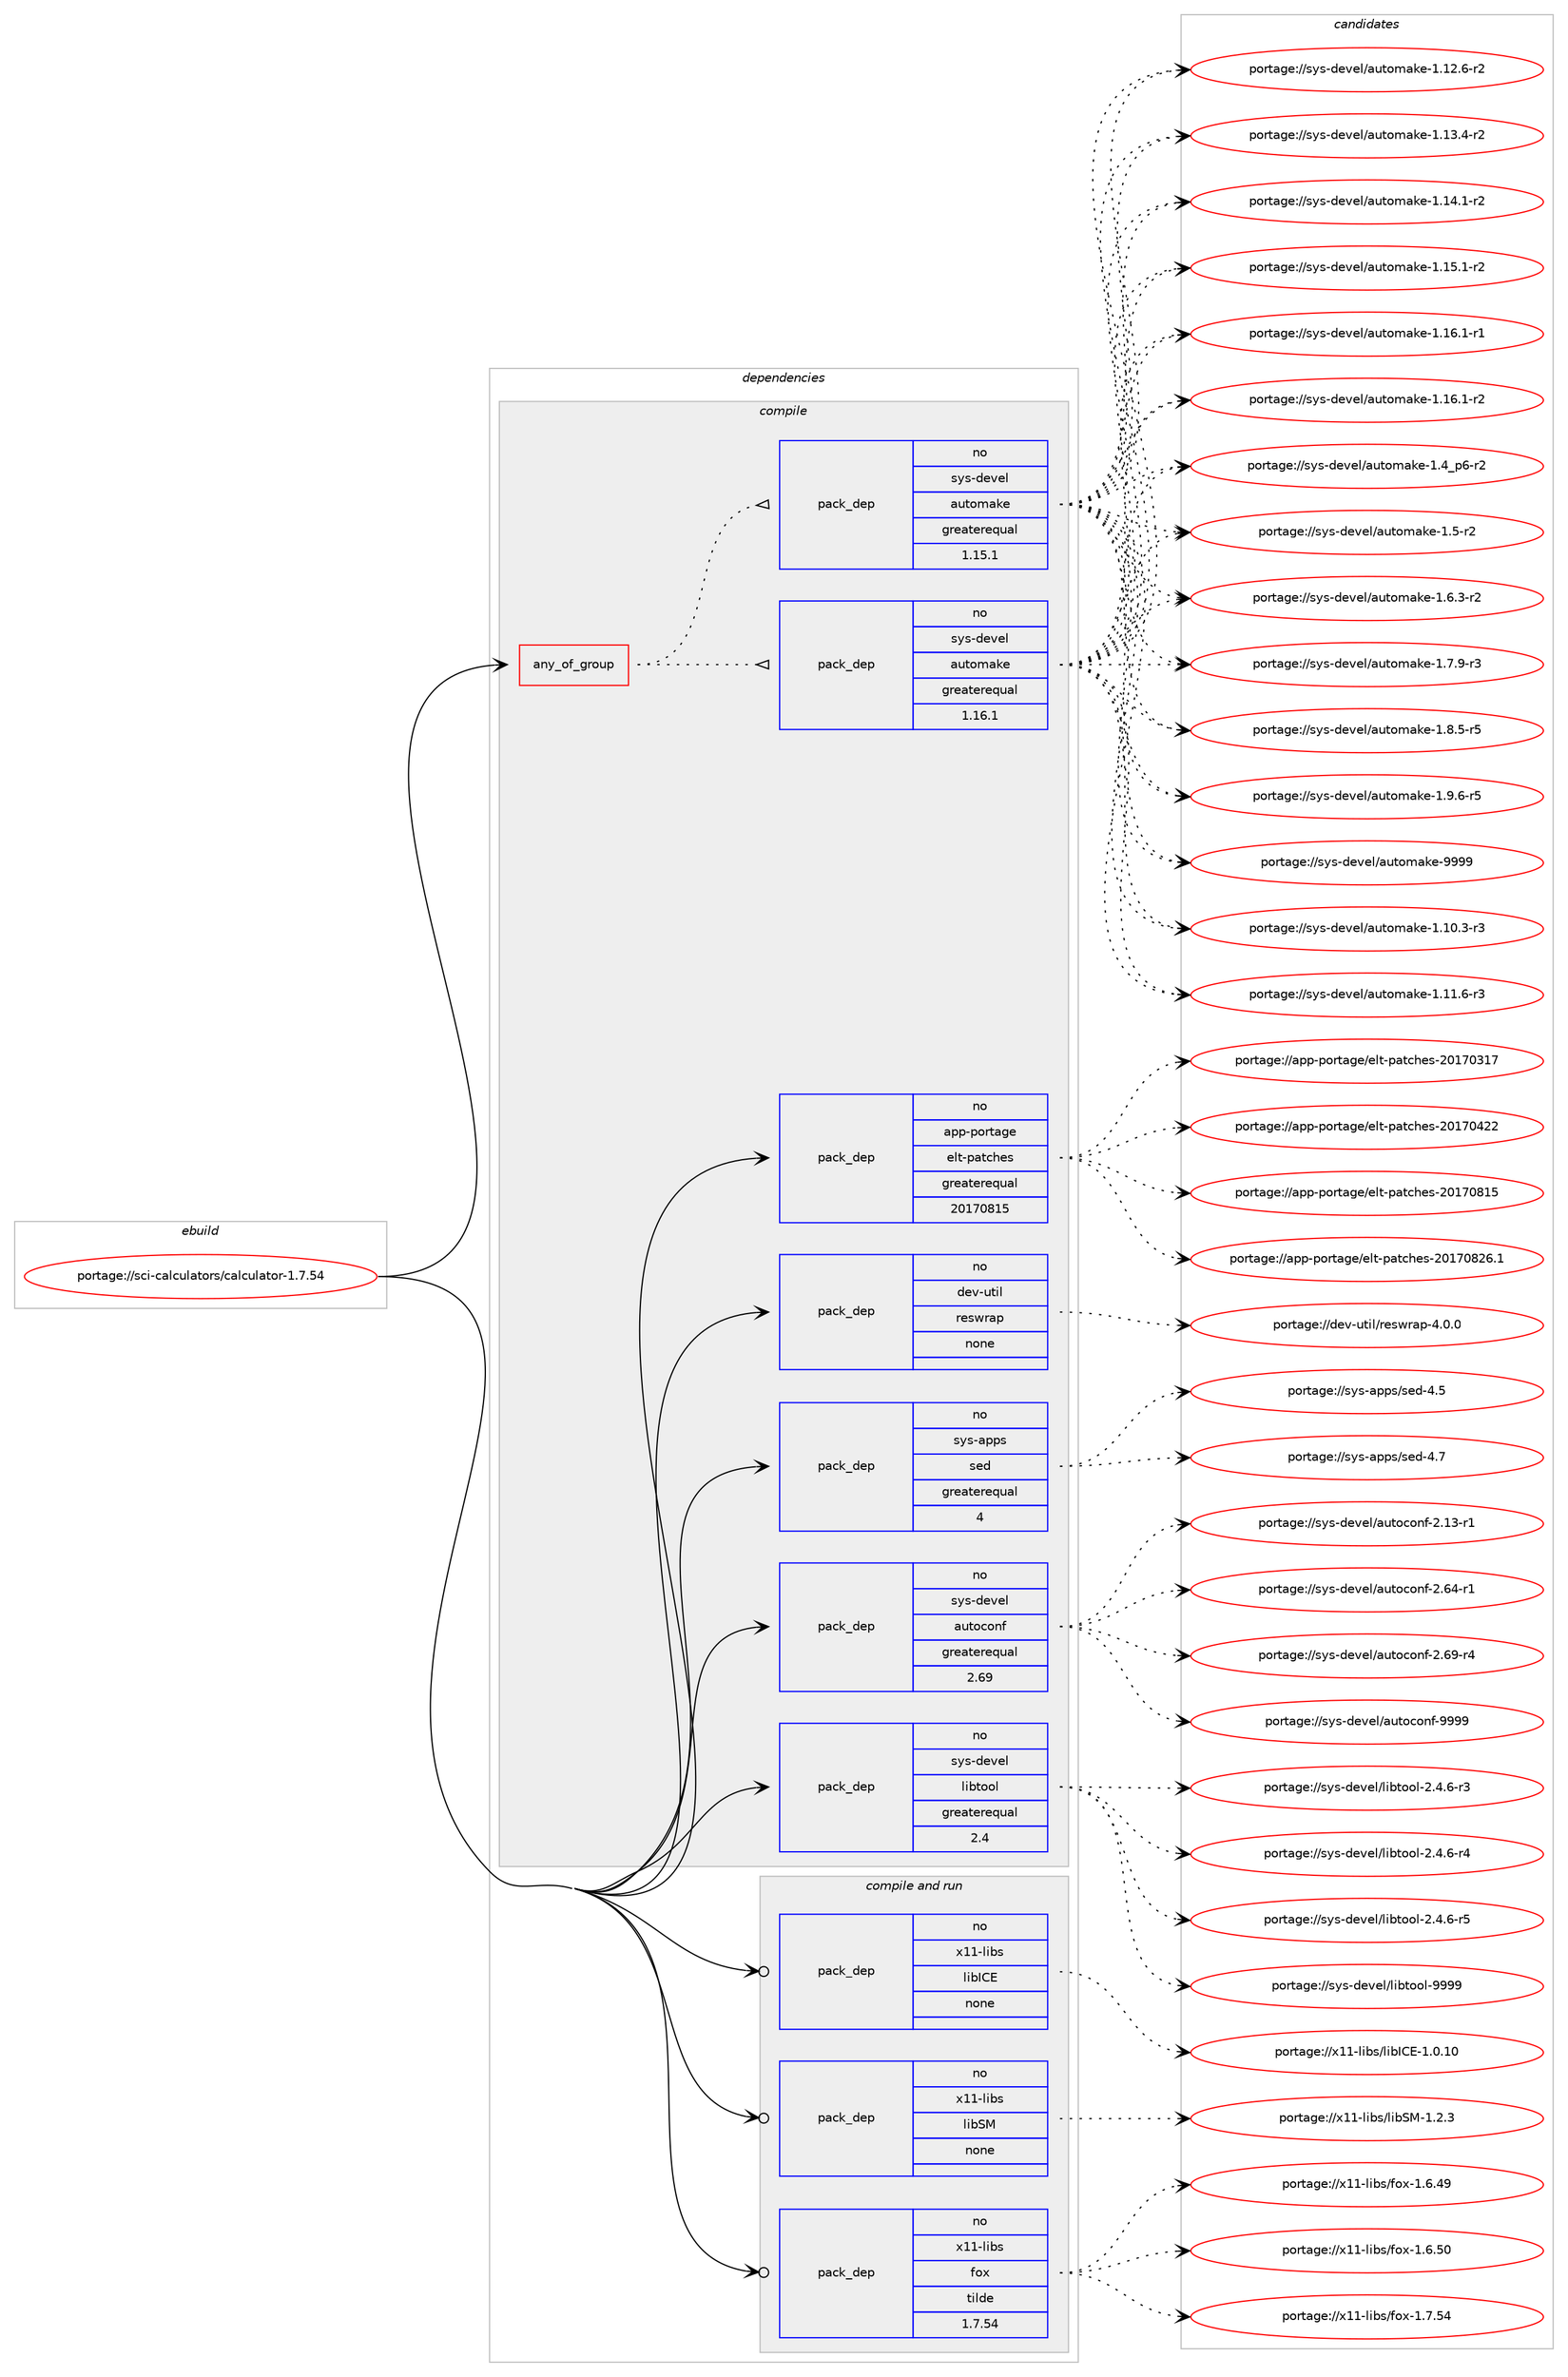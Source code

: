 digraph prolog {

# *************
# Graph options
# *************

newrank=true;
concentrate=true;
compound=true;
graph [rankdir=LR,fontname=Helvetica,fontsize=10,ranksep=1.5];#, ranksep=2.5, nodesep=0.2];
edge  [arrowhead=vee];
node  [fontname=Helvetica,fontsize=10];

# **********
# The ebuild
# **********

subgraph cluster_leftcol {
color=gray;
rank=same;
label=<<i>ebuild</i>>;
id [label="portage://sci-calculators/calculator-1.7.54", color=red, width=4, href="../sci-calculators/calculator-1.7.54.svg"];
}

# ****************
# The dependencies
# ****************

subgraph cluster_midcol {
color=gray;
label=<<i>dependencies</i>>;
subgraph cluster_compile {
fillcolor="#eeeeee";
style=filled;
label=<<i>compile</i>>;
subgraph any6303 {
dependency383945 [label=<<TABLE BORDER="0" CELLBORDER="1" CELLSPACING="0" CELLPADDING="4"><TR><TD CELLPADDING="10">any_of_group</TD></TR></TABLE>>, shape=none, color=red];subgraph pack282125 {
dependency383946 [label=<<TABLE BORDER="0" CELLBORDER="1" CELLSPACING="0" CELLPADDING="4" WIDTH="220"><TR><TD ROWSPAN="6" CELLPADDING="30">pack_dep</TD></TR><TR><TD WIDTH="110">no</TD></TR><TR><TD>sys-devel</TD></TR><TR><TD>automake</TD></TR><TR><TD>greaterequal</TD></TR><TR><TD>1.16.1</TD></TR></TABLE>>, shape=none, color=blue];
}
dependency383945:e -> dependency383946:w [weight=20,style="dotted",arrowhead="oinv"];
subgraph pack282126 {
dependency383947 [label=<<TABLE BORDER="0" CELLBORDER="1" CELLSPACING="0" CELLPADDING="4" WIDTH="220"><TR><TD ROWSPAN="6" CELLPADDING="30">pack_dep</TD></TR><TR><TD WIDTH="110">no</TD></TR><TR><TD>sys-devel</TD></TR><TR><TD>automake</TD></TR><TR><TD>greaterequal</TD></TR><TR><TD>1.15.1</TD></TR></TABLE>>, shape=none, color=blue];
}
dependency383945:e -> dependency383947:w [weight=20,style="dotted",arrowhead="oinv"];
}
id:e -> dependency383945:w [weight=20,style="solid",arrowhead="vee"];
subgraph pack282127 {
dependency383948 [label=<<TABLE BORDER="0" CELLBORDER="1" CELLSPACING="0" CELLPADDING="4" WIDTH="220"><TR><TD ROWSPAN="6" CELLPADDING="30">pack_dep</TD></TR><TR><TD WIDTH="110">no</TD></TR><TR><TD>app-portage</TD></TR><TR><TD>elt-patches</TD></TR><TR><TD>greaterequal</TD></TR><TR><TD>20170815</TD></TR></TABLE>>, shape=none, color=blue];
}
id:e -> dependency383948:w [weight=20,style="solid",arrowhead="vee"];
subgraph pack282128 {
dependency383949 [label=<<TABLE BORDER="0" CELLBORDER="1" CELLSPACING="0" CELLPADDING="4" WIDTH="220"><TR><TD ROWSPAN="6" CELLPADDING="30">pack_dep</TD></TR><TR><TD WIDTH="110">no</TD></TR><TR><TD>dev-util</TD></TR><TR><TD>reswrap</TD></TR><TR><TD>none</TD></TR><TR><TD></TD></TR></TABLE>>, shape=none, color=blue];
}
id:e -> dependency383949:w [weight=20,style="solid",arrowhead="vee"];
subgraph pack282129 {
dependency383950 [label=<<TABLE BORDER="0" CELLBORDER="1" CELLSPACING="0" CELLPADDING="4" WIDTH="220"><TR><TD ROWSPAN="6" CELLPADDING="30">pack_dep</TD></TR><TR><TD WIDTH="110">no</TD></TR><TR><TD>sys-apps</TD></TR><TR><TD>sed</TD></TR><TR><TD>greaterequal</TD></TR><TR><TD>4</TD></TR></TABLE>>, shape=none, color=blue];
}
id:e -> dependency383950:w [weight=20,style="solid",arrowhead="vee"];
subgraph pack282130 {
dependency383951 [label=<<TABLE BORDER="0" CELLBORDER="1" CELLSPACING="0" CELLPADDING="4" WIDTH="220"><TR><TD ROWSPAN="6" CELLPADDING="30">pack_dep</TD></TR><TR><TD WIDTH="110">no</TD></TR><TR><TD>sys-devel</TD></TR><TR><TD>autoconf</TD></TR><TR><TD>greaterequal</TD></TR><TR><TD>2.69</TD></TR></TABLE>>, shape=none, color=blue];
}
id:e -> dependency383951:w [weight=20,style="solid",arrowhead="vee"];
subgraph pack282131 {
dependency383952 [label=<<TABLE BORDER="0" CELLBORDER="1" CELLSPACING="0" CELLPADDING="4" WIDTH="220"><TR><TD ROWSPAN="6" CELLPADDING="30">pack_dep</TD></TR><TR><TD WIDTH="110">no</TD></TR><TR><TD>sys-devel</TD></TR><TR><TD>libtool</TD></TR><TR><TD>greaterequal</TD></TR><TR><TD>2.4</TD></TR></TABLE>>, shape=none, color=blue];
}
id:e -> dependency383952:w [weight=20,style="solid",arrowhead="vee"];
}
subgraph cluster_compileandrun {
fillcolor="#eeeeee";
style=filled;
label=<<i>compile and run</i>>;
subgraph pack282132 {
dependency383953 [label=<<TABLE BORDER="0" CELLBORDER="1" CELLSPACING="0" CELLPADDING="4" WIDTH="220"><TR><TD ROWSPAN="6" CELLPADDING="30">pack_dep</TD></TR><TR><TD WIDTH="110">no</TD></TR><TR><TD>x11-libs</TD></TR><TR><TD>fox</TD></TR><TR><TD>tilde</TD></TR><TR><TD>1.7.54</TD></TR></TABLE>>, shape=none, color=blue];
}
id:e -> dependency383953:w [weight=20,style="solid",arrowhead="odotvee"];
subgraph pack282133 {
dependency383954 [label=<<TABLE BORDER="0" CELLBORDER="1" CELLSPACING="0" CELLPADDING="4" WIDTH="220"><TR><TD ROWSPAN="6" CELLPADDING="30">pack_dep</TD></TR><TR><TD WIDTH="110">no</TD></TR><TR><TD>x11-libs</TD></TR><TR><TD>libICE</TD></TR><TR><TD>none</TD></TR><TR><TD></TD></TR></TABLE>>, shape=none, color=blue];
}
id:e -> dependency383954:w [weight=20,style="solid",arrowhead="odotvee"];
subgraph pack282134 {
dependency383955 [label=<<TABLE BORDER="0" CELLBORDER="1" CELLSPACING="0" CELLPADDING="4" WIDTH="220"><TR><TD ROWSPAN="6" CELLPADDING="30">pack_dep</TD></TR><TR><TD WIDTH="110">no</TD></TR><TR><TD>x11-libs</TD></TR><TR><TD>libSM</TD></TR><TR><TD>none</TD></TR><TR><TD></TD></TR></TABLE>>, shape=none, color=blue];
}
id:e -> dependency383955:w [weight=20,style="solid",arrowhead="odotvee"];
}
subgraph cluster_run {
fillcolor="#eeeeee";
style=filled;
label=<<i>run</i>>;
}
}

# **************
# The candidates
# **************

subgraph cluster_choices {
rank=same;
color=gray;
label=<<i>candidates</i>>;

subgraph choice282125 {
color=black;
nodesep=1;
choiceportage11512111545100101118101108479711711611110997107101454946494846514511451 [label="portage://sys-devel/automake-1.10.3-r3", color=red, width=4,href="../sys-devel/automake-1.10.3-r3.svg"];
choiceportage11512111545100101118101108479711711611110997107101454946494946544511451 [label="portage://sys-devel/automake-1.11.6-r3", color=red, width=4,href="../sys-devel/automake-1.11.6-r3.svg"];
choiceportage11512111545100101118101108479711711611110997107101454946495046544511450 [label="portage://sys-devel/automake-1.12.6-r2", color=red, width=4,href="../sys-devel/automake-1.12.6-r2.svg"];
choiceportage11512111545100101118101108479711711611110997107101454946495146524511450 [label="portage://sys-devel/automake-1.13.4-r2", color=red, width=4,href="../sys-devel/automake-1.13.4-r2.svg"];
choiceportage11512111545100101118101108479711711611110997107101454946495246494511450 [label="portage://sys-devel/automake-1.14.1-r2", color=red, width=4,href="../sys-devel/automake-1.14.1-r2.svg"];
choiceportage11512111545100101118101108479711711611110997107101454946495346494511450 [label="portage://sys-devel/automake-1.15.1-r2", color=red, width=4,href="../sys-devel/automake-1.15.1-r2.svg"];
choiceportage11512111545100101118101108479711711611110997107101454946495446494511449 [label="portage://sys-devel/automake-1.16.1-r1", color=red, width=4,href="../sys-devel/automake-1.16.1-r1.svg"];
choiceportage11512111545100101118101108479711711611110997107101454946495446494511450 [label="portage://sys-devel/automake-1.16.1-r2", color=red, width=4,href="../sys-devel/automake-1.16.1-r2.svg"];
choiceportage115121115451001011181011084797117116111109971071014549465295112544511450 [label="portage://sys-devel/automake-1.4_p6-r2", color=red, width=4,href="../sys-devel/automake-1.4_p6-r2.svg"];
choiceportage11512111545100101118101108479711711611110997107101454946534511450 [label="portage://sys-devel/automake-1.5-r2", color=red, width=4,href="../sys-devel/automake-1.5-r2.svg"];
choiceportage115121115451001011181011084797117116111109971071014549465446514511450 [label="portage://sys-devel/automake-1.6.3-r2", color=red, width=4,href="../sys-devel/automake-1.6.3-r2.svg"];
choiceportage115121115451001011181011084797117116111109971071014549465546574511451 [label="portage://sys-devel/automake-1.7.9-r3", color=red, width=4,href="../sys-devel/automake-1.7.9-r3.svg"];
choiceportage115121115451001011181011084797117116111109971071014549465646534511453 [label="portage://sys-devel/automake-1.8.5-r5", color=red, width=4,href="../sys-devel/automake-1.8.5-r5.svg"];
choiceportage115121115451001011181011084797117116111109971071014549465746544511453 [label="portage://sys-devel/automake-1.9.6-r5", color=red, width=4,href="../sys-devel/automake-1.9.6-r5.svg"];
choiceportage115121115451001011181011084797117116111109971071014557575757 [label="portage://sys-devel/automake-9999", color=red, width=4,href="../sys-devel/automake-9999.svg"];
dependency383946:e -> choiceportage11512111545100101118101108479711711611110997107101454946494846514511451:w [style=dotted,weight="100"];
dependency383946:e -> choiceportage11512111545100101118101108479711711611110997107101454946494946544511451:w [style=dotted,weight="100"];
dependency383946:e -> choiceportage11512111545100101118101108479711711611110997107101454946495046544511450:w [style=dotted,weight="100"];
dependency383946:e -> choiceportage11512111545100101118101108479711711611110997107101454946495146524511450:w [style=dotted,weight="100"];
dependency383946:e -> choiceportage11512111545100101118101108479711711611110997107101454946495246494511450:w [style=dotted,weight="100"];
dependency383946:e -> choiceportage11512111545100101118101108479711711611110997107101454946495346494511450:w [style=dotted,weight="100"];
dependency383946:e -> choiceportage11512111545100101118101108479711711611110997107101454946495446494511449:w [style=dotted,weight="100"];
dependency383946:e -> choiceportage11512111545100101118101108479711711611110997107101454946495446494511450:w [style=dotted,weight="100"];
dependency383946:e -> choiceportage115121115451001011181011084797117116111109971071014549465295112544511450:w [style=dotted,weight="100"];
dependency383946:e -> choiceportage11512111545100101118101108479711711611110997107101454946534511450:w [style=dotted,weight="100"];
dependency383946:e -> choiceportage115121115451001011181011084797117116111109971071014549465446514511450:w [style=dotted,weight="100"];
dependency383946:e -> choiceportage115121115451001011181011084797117116111109971071014549465546574511451:w [style=dotted,weight="100"];
dependency383946:e -> choiceportage115121115451001011181011084797117116111109971071014549465646534511453:w [style=dotted,weight="100"];
dependency383946:e -> choiceportage115121115451001011181011084797117116111109971071014549465746544511453:w [style=dotted,weight="100"];
dependency383946:e -> choiceportage115121115451001011181011084797117116111109971071014557575757:w [style=dotted,weight="100"];
}
subgraph choice282126 {
color=black;
nodesep=1;
choiceportage11512111545100101118101108479711711611110997107101454946494846514511451 [label="portage://sys-devel/automake-1.10.3-r3", color=red, width=4,href="../sys-devel/automake-1.10.3-r3.svg"];
choiceportage11512111545100101118101108479711711611110997107101454946494946544511451 [label="portage://sys-devel/automake-1.11.6-r3", color=red, width=4,href="../sys-devel/automake-1.11.6-r3.svg"];
choiceportage11512111545100101118101108479711711611110997107101454946495046544511450 [label="portage://sys-devel/automake-1.12.6-r2", color=red, width=4,href="../sys-devel/automake-1.12.6-r2.svg"];
choiceportage11512111545100101118101108479711711611110997107101454946495146524511450 [label="portage://sys-devel/automake-1.13.4-r2", color=red, width=4,href="../sys-devel/automake-1.13.4-r2.svg"];
choiceportage11512111545100101118101108479711711611110997107101454946495246494511450 [label="portage://sys-devel/automake-1.14.1-r2", color=red, width=4,href="../sys-devel/automake-1.14.1-r2.svg"];
choiceportage11512111545100101118101108479711711611110997107101454946495346494511450 [label="portage://sys-devel/automake-1.15.1-r2", color=red, width=4,href="../sys-devel/automake-1.15.1-r2.svg"];
choiceportage11512111545100101118101108479711711611110997107101454946495446494511449 [label="portage://sys-devel/automake-1.16.1-r1", color=red, width=4,href="../sys-devel/automake-1.16.1-r1.svg"];
choiceportage11512111545100101118101108479711711611110997107101454946495446494511450 [label="portage://sys-devel/automake-1.16.1-r2", color=red, width=4,href="../sys-devel/automake-1.16.1-r2.svg"];
choiceportage115121115451001011181011084797117116111109971071014549465295112544511450 [label="portage://sys-devel/automake-1.4_p6-r2", color=red, width=4,href="../sys-devel/automake-1.4_p6-r2.svg"];
choiceportage11512111545100101118101108479711711611110997107101454946534511450 [label="portage://sys-devel/automake-1.5-r2", color=red, width=4,href="../sys-devel/automake-1.5-r2.svg"];
choiceportage115121115451001011181011084797117116111109971071014549465446514511450 [label="portage://sys-devel/automake-1.6.3-r2", color=red, width=4,href="../sys-devel/automake-1.6.3-r2.svg"];
choiceportage115121115451001011181011084797117116111109971071014549465546574511451 [label="portage://sys-devel/automake-1.7.9-r3", color=red, width=4,href="../sys-devel/automake-1.7.9-r3.svg"];
choiceportage115121115451001011181011084797117116111109971071014549465646534511453 [label="portage://sys-devel/automake-1.8.5-r5", color=red, width=4,href="../sys-devel/automake-1.8.5-r5.svg"];
choiceportage115121115451001011181011084797117116111109971071014549465746544511453 [label="portage://sys-devel/automake-1.9.6-r5", color=red, width=4,href="../sys-devel/automake-1.9.6-r5.svg"];
choiceportage115121115451001011181011084797117116111109971071014557575757 [label="portage://sys-devel/automake-9999", color=red, width=4,href="../sys-devel/automake-9999.svg"];
dependency383947:e -> choiceportage11512111545100101118101108479711711611110997107101454946494846514511451:w [style=dotted,weight="100"];
dependency383947:e -> choiceportage11512111545100101118101108479711711611110997107101454946494946544511451:w [style=dotted,weight="100"];
dependency383947:e -> choiceportage11512111545100101118101108479711711611110997107101454946495046544511450:w [style=dotted,weight="100"];
dependency383947:e -> choiceportage11512111545100101118101108479711711611110997107101454946495146524511450:w [style=dotted,weight="100"];
dependency383947:e -> choiceportage11512111545100101118101108479711711611110997107101454946495246494511450:w [style=dotted,weight="100"];
dependency383947:e -> choiceportage11512111545100101118101108479711711611110997107101454946495346494511450:w [style=dotted,weight="100"];
dependency383947:e -> choiceportage11512111545100101118101108479711711611110997107101454946495446494511449:w [style=dotted,weight="100"];
dependency383947:e -> choiceportage11512111545100101118101108479711711611110997107101454946495446494511450:w [style=dotted,weight="100"];
dependency383947:e -> choiceportage115121115451001011181011084797117116111109971071014549465295112544511450:w [style=dotted,weight="100"];
dependency383947:e -> choiceportage11512111545100101118101108479711711611110997107101454946534511450:w [style=dotted,weight="100"];
dependency383947:e -> choiceportage115121115451001011181011084797117116111109971071014549465446514511450:w [style=dotted,weight="100"];
dependency383947:e -> choiceportage115121115451001011181011084797117116111109971071014549465546574511451:w [style=dotted,weight="100"];
dependency383947:e -> choiceportage115121115451001011181011084797117116111109971071014549465646534511453:w [style=dotted,weight="100"];
dependency383947:e -> choiceportage115121115451001011181011084797117116111109971071014549465746544511453:w [style=dotted,weight="100"];
dependency383947:e -> choiceportage115121115451001011181011084797117116111109971071014557575757:w [style=dotted,weight="100"];
}
subgraph choice282127 {
color=black;
nodesep=1;
choiceportage97112112451121111141169710310147101108116451129711699104101115455048495548514955 [label="portage://app-portage/elt-patches-20170317", color=red, width=4,href="../app-portage/elt-patches-20170317.svg"];
choiceportage97112112451121111141169710310147101108116451129711699104101115455048495548525050 [label="portage://app-portage/elt-patches-20170422", color=red, width=4,href="../app-portage/elt-patches-20170422.svg"];
choiceportage97112112451121111141169710310147101108116451129711699104101115455048495548564953 [label="portage://app-portage/elt-patches-20170815", color=red, width=4,href="../app-portage/elt-patches-20170815.svg"];
choiceportage971121124511211111411697103101471011081164511297116991041011154550484955485650544649 [label="portage://app-portage/elt-patches-20170826.1", color=red, width=4,href="../app-portage/elt-patches-20170826.1.svg"];
dependency383948:e -> choiceportage97112112451121111141169710310147101108116451129711699104101115455048495548514955:w [style=dotted,weight="100"];
dependency383948:e -> choiceportage97112112451121111141169710310147101108116451129711699104101115455048495548525050:w [style=dotted,weight="100"];
dependency383948:e -> choiceportage97112112451121111141169710310147101108116451129711699104101115455048495548564953:w [style=dotted,weight="100"];
dependency383948:e -> choiceportage971121124511211111411697103101471011081164511297116991041011154550484955485650544649:w [style=dotted,weight="100"];
}
subgraph choice282128 {
color=black;
nodesep=1;
choiceportage100101118451171161051084711410111511911497112455246484648 [label="portage://dev-util/reswrap-4.0.0", color=red, width=4,href="../dev-util/reswrap-4.0.0.svg"];
dependency383949:e -> choiceportage100101118451171161051084711410111511911497112455246484648:w [style=dotted,weight="100"];
}
subgraph choice282129 {
color=black;
nodesep=1;
choiceportage11512111545971121121154711510110045524653 [label="portage://sys-apps/sed-4.5", color=red, width=4,href="../sys-apps/sed-4.5.svg"];
choiceportage11512111545971121121154711510110045524655 [label="portage://sys-apps/sed-4.7", color=red, width=4,href="../sys-apps/sed-4.7.svg"];
dependency383950:e -> choiceportage11512111545971121121154711510110045524653:w [style=dotted,weight="100"];
dependency383950:e -> choiceportage11512111545971121121154711510110045524655:w [style=dotted,weight="100"];
}
subgraph choice282130 {
color=black;
nodesep=1;
choiceportage1151211154510010111810110847971171161119911111010245504649514511449 [label="portage://sys-devel/autoconf-2.13-r1", color=red, width=4,href="../sys-devel/autoconf-2.13-r1.svg"];
choiceportage1151211154510010111810110847971171161119911111010245504654524511449 [label="portage://sys-devel/autoconf-2.64-r1", color=red, width=4,href="../sys-devel/autoconf-2.64-r1.svg"];
choiceportage1151211154510010111810110847971171161119911111010245504654574511452 [label="portage://sys-devel/autoconf-2.69-r4", color=red, width=4,href="../sys-devel/autoconf-2.69-r4.svg"];
choiceportage115121115451001011181011084797117116111991111101024557575757 [label="portage://sys-devel/autoconf-9999", color=red, width=4,href="../sys-devel/autoconf-9999.svg"];
dependency383951:e -> choiceportage1151211154510010111810110847971171161119911111010245504649514511449:w [style=dotted,weight="100"];
dependency383951:e -> choiceportage1151211154510010111810110847971171161119911111010245504654524511449:w [style=dotted,weight="100"];
dependency383951:e -> choiceportage1151211154510010111810110847971171161119911111010245504654574511452:w [style=dotted,weight="100"];
dependency383951:e -> choiceportage115121115451001011181011084797117116111991111101024557575757:w [style=dotted,weight="100"];
}
subgraph choice282131 {
color=black;
nodesep=1;
choiceportage1151211154510010111810110847108105981161111111084550465246544511451 [label="portage://sys-devel/libtool-2.4.6-r3", color=red, width=4,href="../sys-devel/libtool-2.4.6-r3.svg"];
choiceportage1151211154510010111810110847108105981161111111084550465246544511452 [label="portage://sys-devel/libtool-2.4.6-r4", color=red, width=4,href="../sys-devel/libtool-2.4.6-r4.svg"];
choiceportage1151211154510010111810110847108105981161111111084550465246544511453 [label="portage://sys-devel/libtool-2.4.6-r5", color=red, width=4,href="../sys-devel/libtool-2.4.6-r5.svg"];
choiceportage1151211154510010111810110847108105981161111111084557575757 [label="portage://sys-devel/libtool-9999", color=red, width=4,href="../sys-devel/libtool-9999.svg"];
dependency383952:e -> choiceportage1151211154510010111810110847108105981161111111084550465246544511451:w [style=dotted,weight="100"];
dependency383952:e -> choiceportage1151211154510010111810110847108105981161111111084550465246544511452:w [style=dotted,weight="100"];
dependency383952:e -> choiceportage1151211154510010111810110847108105981161111111084550465246544511453:w [style=dotted,weight="100"];
dependency383952:e -> choiceportage1151211154510010111810110847108105981161111111084557575757:w [style=dotted,weight="100"];
}
subgraph choice282132 {
color=black;
nodesep=1;
choiceportage120494945108105981154710211112045494654465257 [label="portage://x11-libs/fox-1.6.49", color=red, width=4,href="../x11-libs/fox-1.6.49.svg"];
choiceportage120494945108105981154710211112045494654465348 [label="portage://x11-libs/fox-1.6.50", color=red, width=4,href="../x11-libs/fox-1.6.50.svg"];
choiceportage120494945108105981154710211112045494655465352 [label="portage://x11-libs/fox-1.7.54", color=red, width=4,href="../x11-libs/fox-1.7.54.svg"];
dependency383953:e -> choiceportage120494945108105981154710211112045494654465257:w [style=dotted,weight="100"];
dependency383953:e -> choiceportage120494945108105981154710211112045494654465348:w [style=dotted,weight="100"];
dependency383953:e -> choiceportage120494945108105981154710211112045494655465352:w [style=dotted,weight="100"];
}
subgraph choice282133 {
color=black;
nodesep=1;
choiceportage12049494510810598115471081059873676945494648464948 [label="portage://x11-libs/libICE-1.0.10", color=red, width=4,href="../x11-libs/libICE-1.0.10.svg"];
dependency383954:e -> choiceportage12049494510810598115471081059873676945494648464948:w [style=dotted,weight="100"];
}
subgraph choice282134 {
color=black;
nodesep=1;
choiceportage1204949451081059811547108105988377454946504651 [label="portage://x11-libs/libSM-1.2.3", color=red, width=4,href="../x11-libs/libSM-1.2.3.svg"];
dependency383955:e -> choiceportage1204949451081059811547108105988377454946504651:w [style=dotted,weight="100"];
}
}

}
